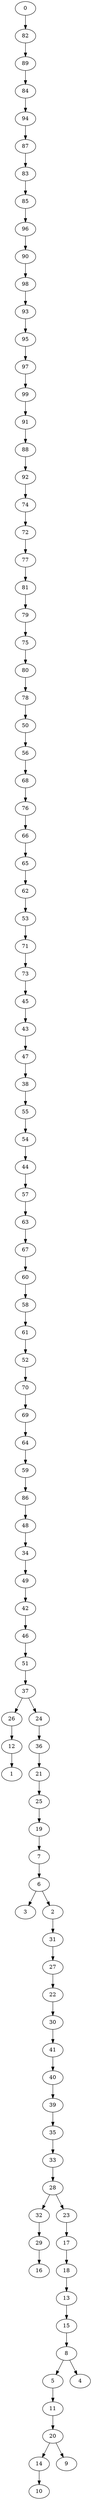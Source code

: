 digraph {
	0 [label=0]
	82 [label=82]
	89 [label=89]
	84 [label=84]
	94 [label=94]
	87 [label=87]
	83 [label=83]
	85 [label=85]
	96 [label=96]
	90 [label=90]
	98 [label=98]
	93 [label=93]
	95 [label=95]
	97 [label=97]
	99 [label=99]
	91 [label=91]
	88 [label=88]
	92 [label=92]
	74 [label=74]
	72 [label=72]
	77 [label=77]
	81 [label=81]
	79 [label=79]
	75 [label=75]
	80 [label=80]
	78 [label=78]
	50 [label=50]
	56 [label=56]
	68 [label=68]
	76 [label=76]
	66 [label=66]
	65 [label=65]
	62 [label=62]
	53 [label=53]
	71 [label=71]
	73 [label=73]
	45 [label=45]
	43 [label=43]
	47 [label=47]
	38 [label=38]
	55 [label=55]
	54 [label=54]
	44 [label=44]
	57 [label=57]
	63 [label=63]
	67 [label=67]
	60 [label=60]
	58 [label=58]
	61 [label=61]
	52 [label=52]
	70 [label=70]
	69 [label=69]
	64 [label=64]
	59 [label=59]
	86 [label=86]
	48 [label=48]
	34 [label=34]
	49 [label=49]
	42 [label=42]
	46 [label=46]
	51 [label=51]
	37 [label=37]
	26 [label=26]
	12 [label=12]
	1 [label=1]
	24 [label=24]
	36 [label=36]
	21 [label=21]
	25 [label=25]
	19 [label=19]
	7 [label=7]
	6 [label=6]
	3 [label=3]
	2 [label=2]
	31 [label=31]
	27 [label=27]
	22 [label=22]
	30 [label=30]
	41 [label=41]
	40 [label=40]
	39 [label=39]
	35 [label=35]
	33 [label=33]
	28 [label=28]
	32 [label=32]
	29 [label=29]
	16 [label=16]
	23 [label=23]
	17 [label=17]
	18 [label=18]
	13 [label=13]
	15 [label=15]
	8 [label=8]
	5 [label=5]
	11 [label=11]
	20 [label=20]
	14 [label=14]
	10 [label=10]
	9 [label=9]
	4 [label=4]
	0 -> 82
	82 -> 89
	89 -> 84
	84 -> 94
	94 -> 87
	87 -> 83
	83 -> 85
	85 -> 96
	96 -> 90
	90 -> 98
	98 -> 93
	93 -> 95
	95 -> 97
	97 -> 99
	99 -> 91
	91 -> 88
	88 -> 92
	92 -> 74
	74 -> 72
	72 -> 77
	77 -> 81
	81 -> 79
	79 -> 75
	75 -> 80
	80 -> 78
	78 -> 50
	50 -> 56
	56 -> 68
	68 -> 76
	76 -> 66
	66 -> 65
	65 -> 62
	62 -> 53
	53 -> 71
	71 -> 73
	73 -> 45
	45 -> 43
	43 -> 47
	47 -> 38
	38 -> 55
	55 -> 54
	54 -> 44
	44 -> 57
	57 -> 63
	63 -> 67
	67 -> 60
	60 -> 58
	58 -> 61
	61 -> 52
	52 -> 70
	70 -> 69
	69 -> 64
	64 -> 59
	59 -> 86
	86 -> 48
	48 -> 34
	34 -> 49
	49 -> 42
	42 -> 46
	46 -> 51
	51 -> 37
	37 -> 26
	26 -> 12
	12 -> 1
	37 -> 24
	24 -> 36
	36 -> 21
	21 -> 25
	25 -> 19
	19 -> 7
	7 -> 6
	6 -> 3
	6 -> 2
	2 -> 31
	31 -> 27
	27 -> 22
	22 -> 30
	30 -> 41
	41 -> 40
	40 -> 39
	39 -> 35
	35 -> 33
	33 -> 28
	28 -> 32
	32 -> 29
	29 -> 16
	28 -> 23
	23 -> 17
	17 -> 18
	18 -> 13
	13 -> 15
	15 -> 8
	8 -> 5
	5 -> 11
	11 -> 20
	20 -> 14
	14 -> 10
	20 -> 9
	8 -> 4
}
